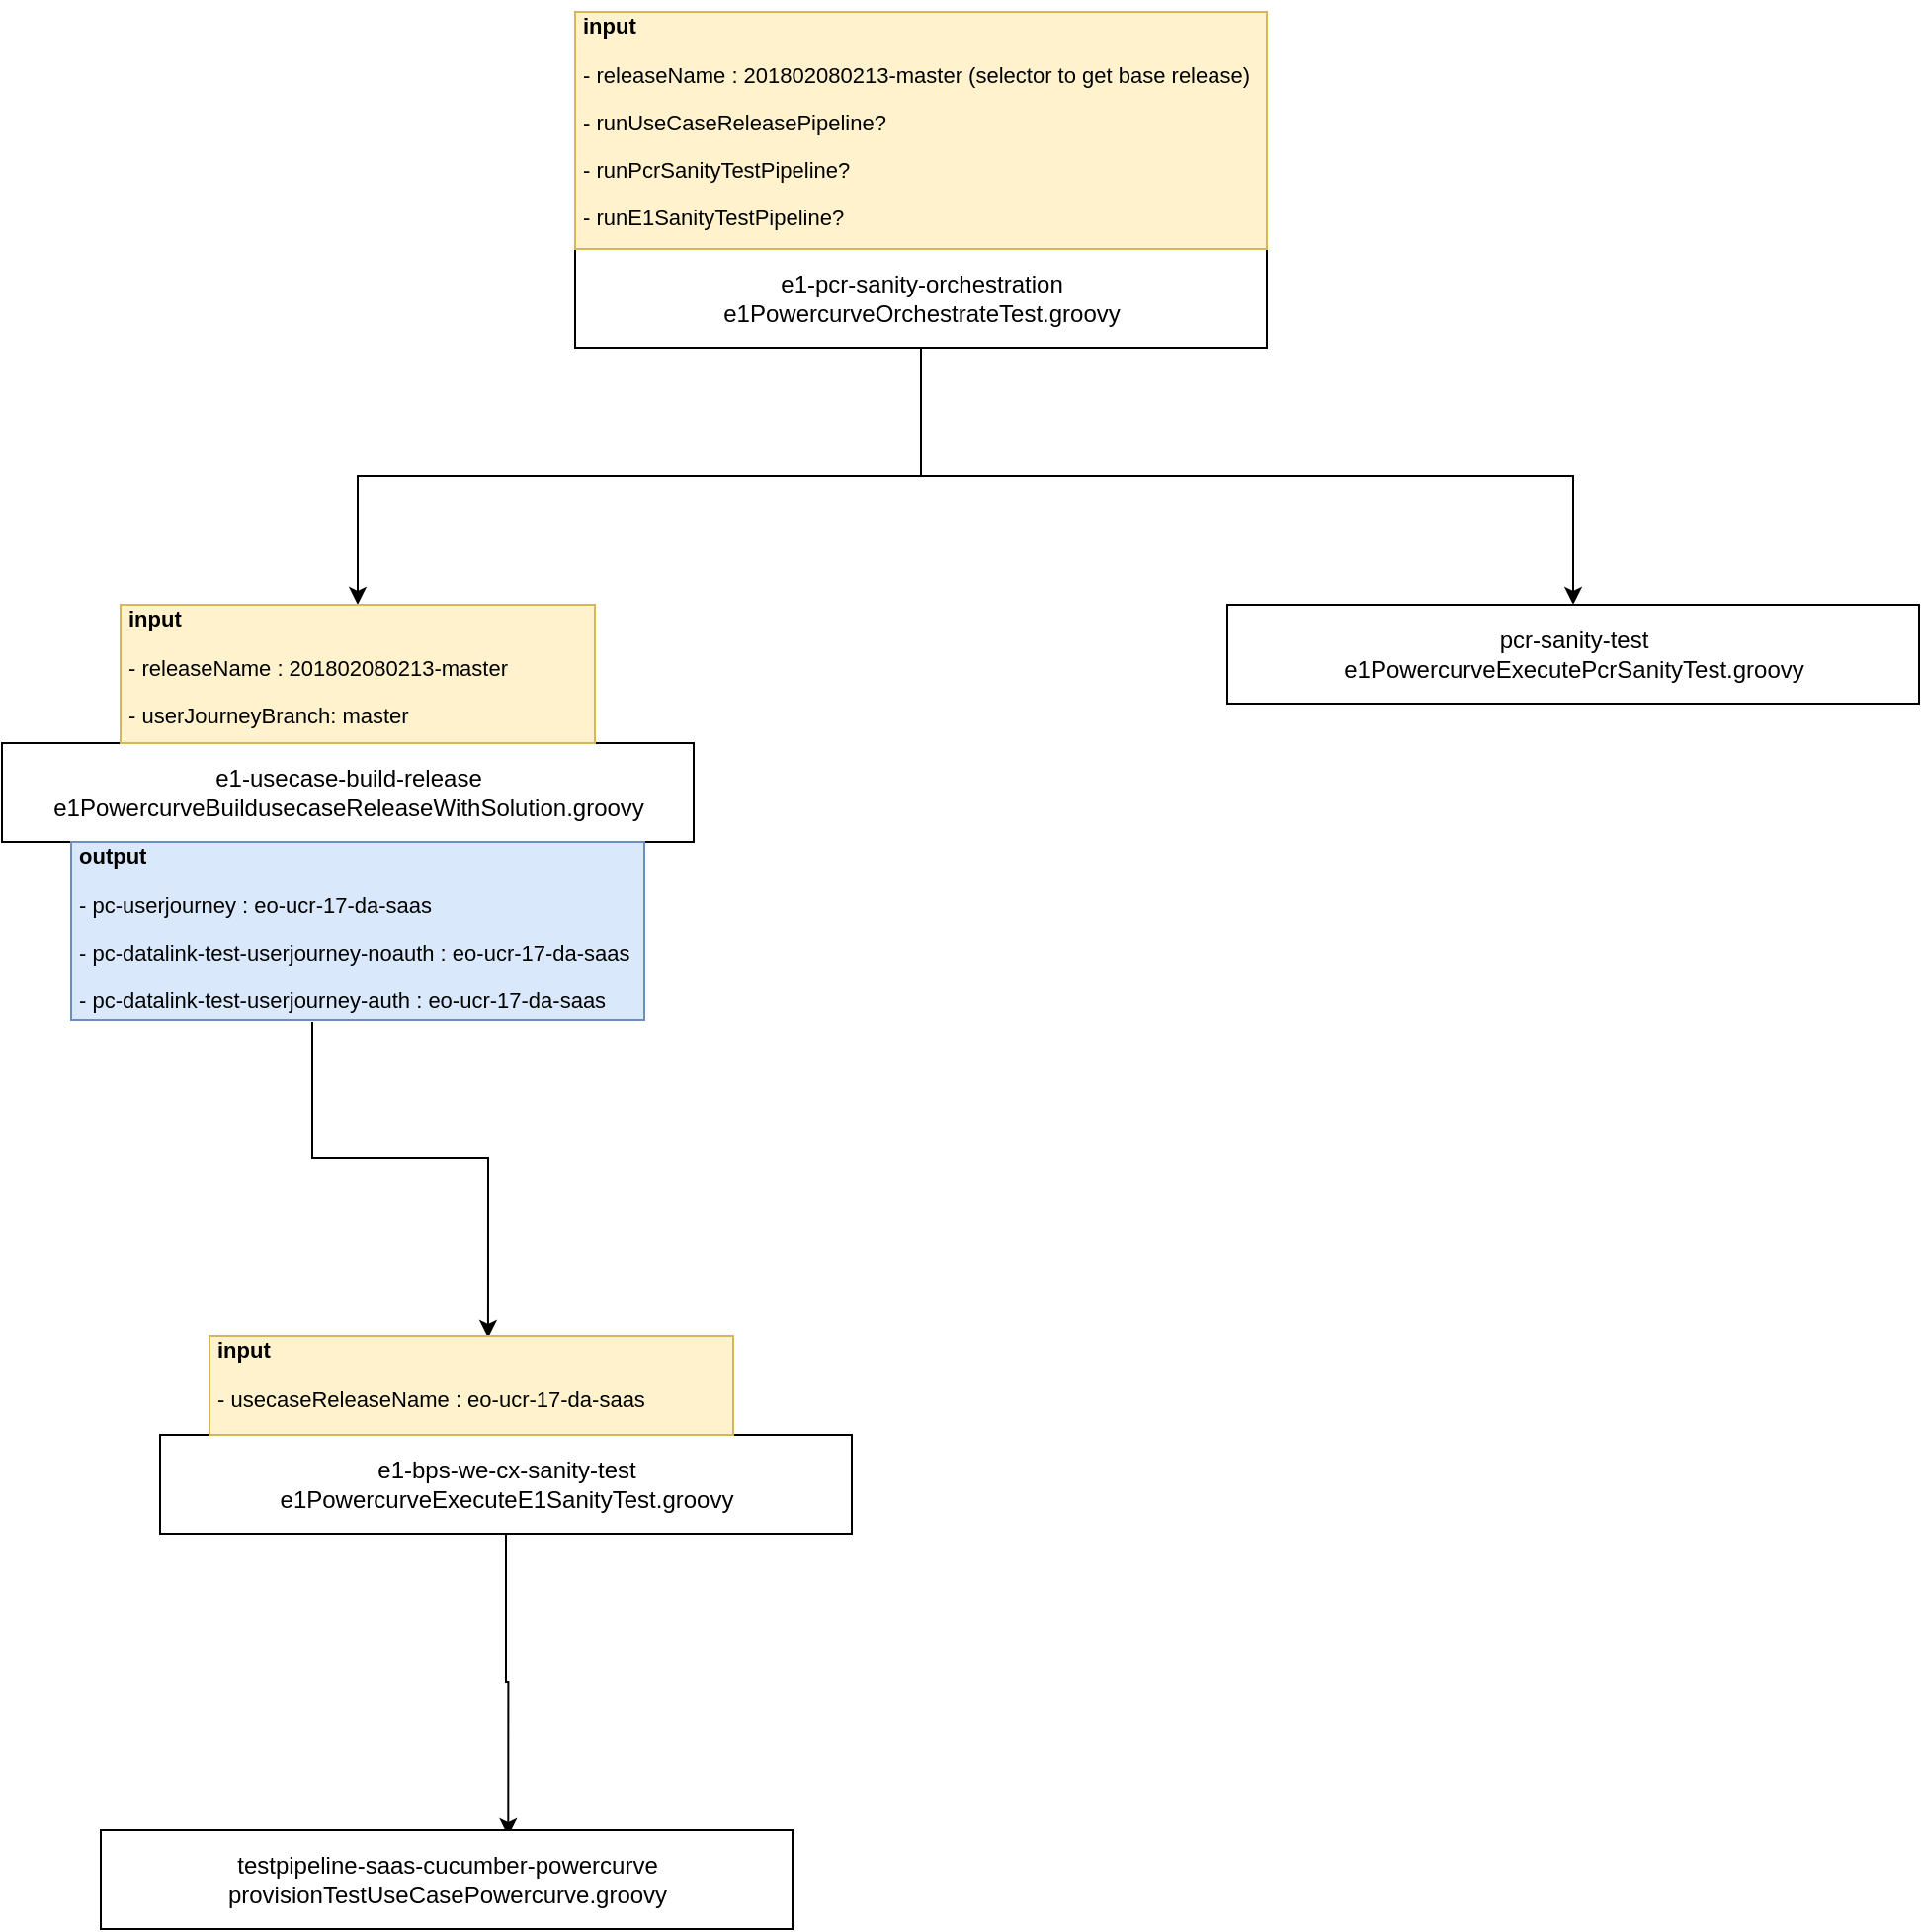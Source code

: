 <mxfile version="12.1.1" type="github" pages="1">
  <diagram id="nh97f3DB8T6fAiTZEevC" name="Page-1">
    <mxGraphModel dx="1345" dy="802" grid="1" gridSize="10" guides="1" tooltips="1" connect="1" arrows="1" fold="1" page="1" pageScale="1" pageWidth="9091" pageHeight="9013" math="0" shadow="0">
      <root>
        <mxCell id="0"/>
        <mxCell id="1" parent="0"/>
        <mxCell id="XkYUCPxVyy74X-maITCf-5" value="&lt;span style=&quot;white-space: normal&quot;&gt;e1-usecase-build-release&lt;/span&gt;&lt;br style=&quot;white-space: normal&quot;&gt;&lt;span style=&quot;white-space: normal&quot;&gt;e1PowercurveBuildusecaseReleaseWithSolution.groovy&lt;/span&gt;" style="html=1;" parent="1" vertex="1">
          <mxGeometry x="30" y="530" width="350" height="50" as="geometry"/>
        </mxCell>
        <mxCell id="XkYUCPxVyy74X-maITCf-8" value="&lt;h1 style=&quot;font-size: 11px&quot;&gt;&lt;font style=&quot;font-size: 11px&quot;&gt;output&lt;/font&gt;&lt;/h1&gt;&lt;p style=&quot;font-size: 11px&quot;&gt;- pc-userjourney :&amp;nbsp;eo-ucr-17-da-saas&lt;/p&gt;&lt;p style=&quot;font-size: 11px&quot;&gt;-&amp;nbsp;pc-datalink-test-userjourney-noauth :&amp;nbsp;eo-ucr-17-da-saas&lt;/p&gt;&lt;p style=&quot;font-size: 11px&quot;&gt;-&amp;nbsp;pc-datalink-test-userjourney-auth :&amp;nbsp;eo-ucr-17-da-saas&lt;/p&gt;" style="text;html=1;strokeColor=#6c8ebf;fillColor=#dae8fc;spacing=4;spacingTop=-15;overflow=hidden;rounded=0;align=left;labelBorderColor=none;fontSize=11;" parent="1" vertex="1">
          <mxGeometry x="65" y="580" width="290" height="90" as="geometry"/>
        </mxCell>
        <mxCell id="XkYUCPxVyy74X-maITCf-13" style="edgeStyle=orthogonalEdgeStyle;rounded=0;orthogonalLoop=1;jettySize=auto;html=1;fontSize=11;entryX=0.5;entryY=0;entryDx=0;entryDy=0;" parent="1" source="XkYUCPxVyy74X-maITCf-9" target="XkYUCPxVyy74X-maITCf-15" edge="1">
          <mxGeometry relative="1" as="geometry">
            <mxPoint x="130" y="370" as="targetPoint"/>
          </mxGeometry>
        </mxCell>
        <mxCell id="tUI9cxkAbcFK4hiG77ki-3" style="edgeStyle=orthogonalEdgeStyle;rounded=0;orthogonalLoop=1;jettySize=auto;html=1;entryX=0.532;entryY=0.02;entryDx=0;entryDy=0;entryPerimeter=0;" parent="1" target="tUI9cxkAbcFK4hiG77ki-2" edge="1">
          <mxGeometry relative="1" as="geometry">
            <Array as="points">
              <mxPoint x="187" y="740"/>
              <mxPoint x="276" y="740"/>
            </Array>
            <mxPoint x="187" y="671" as="sourcePoint"/>
          </mxGeometry>
        </mxCell>
        <mxCell id="JD4CrLKOVzFVt-Ml0h31-2" value="" style="edgeStyle=orthogonalEdgeStyle;rounded=0;orthogonalLoop=1;jettySize=auto;html=1;" edge="1" parent="1" source="XkYUCPxVyy74X-maITCf-9" target="JD4CrLKOVzFVt-Ml0h31-1">
          <mxGeometry relative="1" as="geometry"/>
        </mxCell>
        <mxCell id="XkYUCPxVyy74X-maITCf-9" value="&lt;span style=&quot;white-space: normal&quot;&gt;e1-pcr-sanity-orchestration&lt;/span&gt;&lt;br style=&quot;white-space: normal&quot;&gt;&lt;span style=&quot;white-space: normal&quot;&gt;e1PowercurveOrchestrateTest.groovy&lt;/span&gt;" style="html=1;" parent="1" vertex="1">
          <mxGeometry x="320" y="280" width="350" height="50" as="geometry"/>
        </mxCell>
        <mxCell id="JD4CrLKOVzFVt-Ml0h31-1" value="&lt;span style=&quot;white-space: normal&quot;&gt;pcr-sanity-test&lt;/span&gt;&lt;br style=&quot;white-space: normal&quot;&gt;&lt;span style=&quot;white-space: normal&quot;&gt;e1PowercurveExecutePcrSanityTest.groovy&lt;/span&gt;" style="html=1;" vertex="1" parent="1">
          <mxGeometry x="650" y="460" width="350" height="50" as="geometry"/>
        </mxCell>
        <mxCell id="XkYUCPxVyy74X-maITCf-12" value="&lt;h1 style=&quot;font-size: 11px&quot;&gt;&lt;font style=&quot;font-size: 11px&quot;&gt;input&lt;/font&gt;&lt;/h1&gt;&lt;p style=&quot;font-size: 11px&quot;&gt;- releaseName :&amp;nbsp;201802080213-master (selector to get base release)&lt;/p&gt;&lt;p style=&quot;font-size: 11px&quot;&gt;- runUseCaseReleasePipeline?&lt;/p&gt;&lt;p style=&quot;font-size: 11px&quot;&gt;-&amp;nbsp;runPcrSanityTestPipeline?&lt;/p&gt;&lt;p style=&quot;font-size: 11px&quot;&gt;- runE1SanityTestPipeline?&lt;/p&gt;" style="text;html=1;strokeColor=#d6b656;fillColor=#fff2cc;spacing=4;spacingTop=-15;overflow=hidden;rounded=0;align=left;labelBorderColor=none;fontSize=11;" parent="1" vertex="1">
          <mxGeometry x="320" y="160" width="350" height="120" as="geometry"/>
        </mxCell>
        <mxCell id="XkYUCPxVyy74X-maITCf-15" value="&lt;h1 style=&quot;font-size: 11px&quot;&gt;&lt;font style=&quot;font-size: 11px&quot;&gt;input&lt;/font&gt;&lt;/h1&gt;&lt;p style=&quot;font-size: 11px&quot;&gt;- releaseName :&amp;nbsp;201802080213-master&lt;/p&gt;&lt;p style=&quot;font-size: 11px&quot;&gt;- userJourneyBranch: master&lt;/p&gt;" style="text;html=1;strokeColor=#d6b656;fillColor=#fff2cc;spacing=4;spacingTop=-15;overflow=hidden;rounded=0;align=left;labelBorderColor=none;fontSize=11;" parent="1" vertex="1">
          <mxGeometry x="90" y="460" width="240" height="70" as="geometry"/>
        </mxCell>
        <mxCell id="tUI9cxkAbcFK4hiG77ki-5" style="edgeStyle=orthogonalEdgeStyle;rounded=0;orthogonalLoop=1;jettySize=auto;html=1;entryX=0.589;entryY=0.06;entryDx=0;entryDy=0;entryPerimeter=0;" parent="1" source="tUI9cxkAbcFK4hiG77ki-1" target="tUI9cxkAbcFK4hiG77ki-4" edge="1">
          <mxGeometry relative="1" as="geometry"/>
        </mxCell>
        <mxCell id="tUI9cxkAbcFK4hiG77ki-1" value="&lt;span style=&quot;white-space: normal&quot;&gt;e1-bps-we-cx-sanity-test&lt;br&gt;&lt;/span&gt;e1PowercurveExecuteE1SanityTest.groovy" style="html=1;" parent="1" vertex="1">
          <mxGeometry x="110" y="880" width="350" height="50" as="geometry"/>
        </mxCell>
        <mxCell id="tUI9cxkAbcFK4hiG77ki-2" value="&lt;h1 style=&quot;font-size: 11px&quot;&gt;&lt;font style=&quot;font-size: 11px&quot;&gt;input&lt;/font&gt;&lt;/h1&gt;&lt;p style=&quot;font-size: 11px&quot;&gt;- usecaseReleaseName :&amp;nbsp;eo-ucr-17-da-saas&lt;/p&gt;" style="text;html=1;strokeColor=#d6b656;fillColor=#fff2cc;spacing=4;spacingTop=-15;overflow=hidden;rounded=0;align=left;labelBorderColor=none;fontSize=11;" parent="1" vertex="1">
          <mxGeometry x="135" y="830" width="265" height="50" as="geometry"/>
        </mxCell>
        <mxCell id="tUI9cxkAbcFK4hiG77ki-4" value="&lt;span style=&quot;white-space: normal&quot;&gt;testpipeline-saas-cucumber-powercurve&lt;/span&gt;&lt;span style=&quot;white-space: normal&quot;&gt;&lt;br&gt;&lt;/span&gt;provisionTestUseCasePowercurve.groovy" style="html=1;" parent="1" vertex="1">
          <mxGeometry x="80" y="1080" width="350" height="50" as="geometry"/>
        </mxCell>
      </root>
    </mxGraphModel>
  </diagram>
</mxfile>
